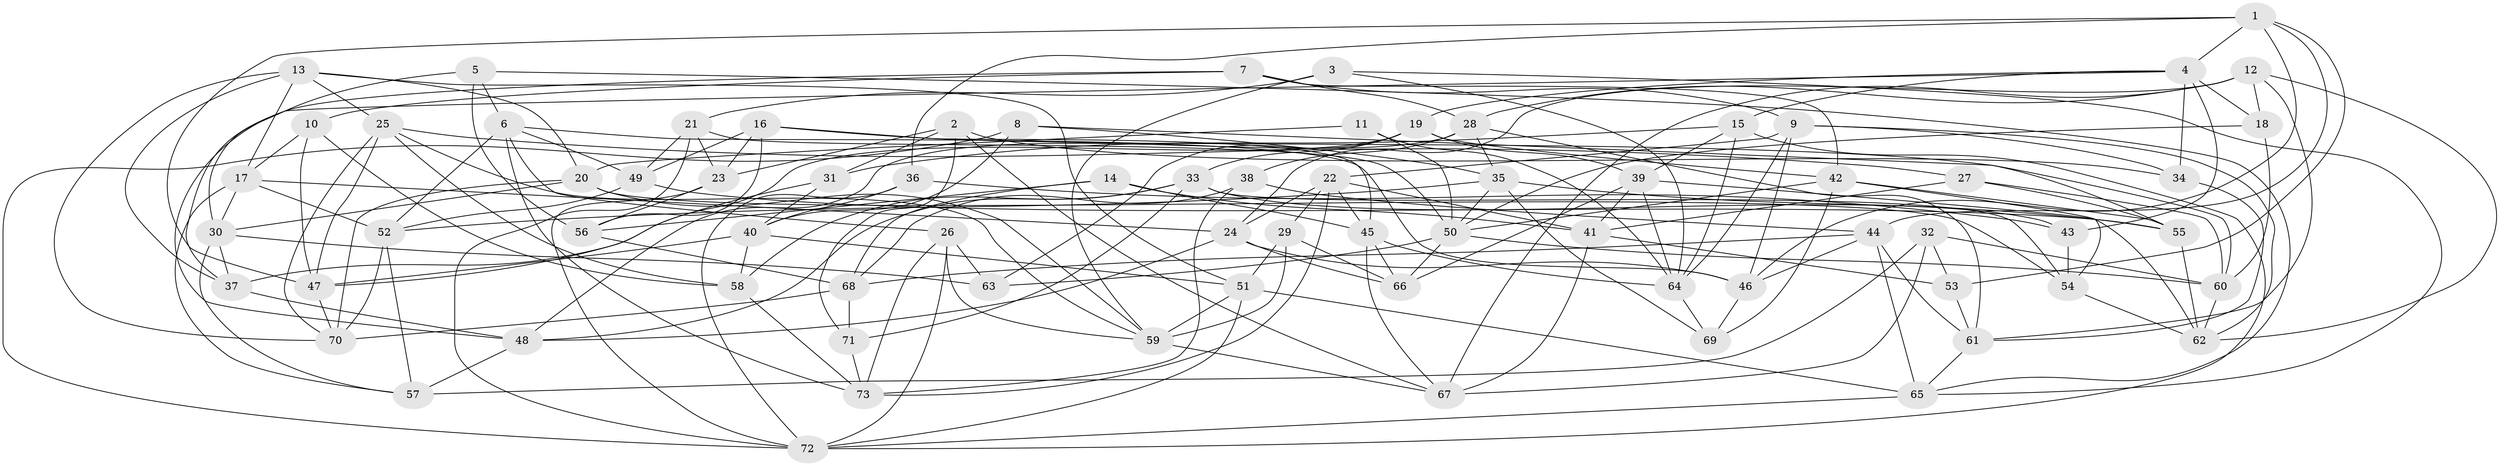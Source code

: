 // original degree distribution, {4: 1.0}
// Generated by graph-tools (version 1.1) at 2025/03/03/09/25 03:03:02]
// undirected, 73 vertices, 196 edges
graph export_dot {
graph [start="1"]
  node [color=gray90,style=filled];
  1;
  2;
  3;
  4;
  5;
  6;
  7;
  8;
  9;
  10;
  11;
  12;
  13;
  14;
  15;
  16;
  17;
  18;
  19;
  20;
  21;
  22;
  23;
  24;
  25;
  26;
  27;
  28;
  29;
  30;
  31;
  32;
  33;
  34;
  35;
  36;
  37;
  38;
  39;
  40;
  41;
  42;
  43;
  44;
  45;
  46;
  47;
  48;
  49;
  50;
  51;
  52;
  53;
  54;
  55;
  56;
  57;
  58;
  59;
  60;
  61;
  62;
  63;
  64;
  65;
  66;
  67;
  68;
  69;
  70;
  71;
  72;
  73;
  1 -- 4 [weight=1.0];
  1 -- 36 [weight=1.0];
  1 -- 44 [weight=1.0];
  1 -- 46 [weight=1.0];
  1 -- 47 [weight=1.0];
  1 -- 53 [weight=1.0];
  2 -- 23 [weight=1.0];
  2 -- 31 [weight=2.0];
  2 -- 34 [weight=1.0];
  2 -- 67 [weight=1.0];
  2 -- 71 [weight=1.0];
  3 -- 21 [weight=1.0];
  3 -- 59 [weight=1.0];
  3 -- 64 [weight=1.0];
  3 -- 65 [weight=1.0];
  4 -- 15 [weight=1.0];
  4 -- 18 [weight=1.0];
  4 -- 19 [weight=1.0];
  4 -- 34 [weight=1.0];
  4 -- 43 [weight=2.0];
  4 -- 48 [weight=1.0];
  5 -- 6 [weight=1.0];
  5 -- 30 [weight=1.0];
  5 -- 56 [weight=1.0];
  5 -- 65 [weight=1.0];
  6 -- 26 [weight=1.0];
  6 -- 46 [weight=1.0];
  6 -- 49 [weight=1.0];
  6 -- 52 [weight=1.0];
  6 -- 73 [weight=1.0];
  7 -- 9 [weight=1.0];
  7 -- 10 [weight=2.0];
  7 -- 28 [weight=1.0];
  7 -- 37 [weight=1.0];
  7 -- 42 [weight=1.0];
  8 -- 35 [weight=1.0];
  8 -- 40 [weight=1.0];
  8 -- 55 [weight=1.0];
  8 -- 72 [weight=1.0];
  9 -- 22 [weight=1.0];
  9 -- 34 [weight=1.0];
  9 -- 46 [weight=1.0];
  9 -- 62 [weight=1.0];
  9 -- 64 [weight=1.0];
  10 -- 17 [weight=1.0];
  10 -- 47 [weight=1.0];
  10 -- 58 [weight=2.0];
  11 -- 20 [weight=1.0];
  11 -- 50 [weight=3.0];
  11 -- 64 [weight=2.0];
  12 -- 18 [weight=1.0];
  12 -- 24 [weight=1.0];
  12 -- 28 [weight=1.0];
  12 -- 61 [weight=1.0];
  12 -- 62 [weight=1.0];
  12 -- 67 [weight=1.0];
  13 -- 17 [weight=1.0];
  13 -- 20 [weight=1.0];
  13 -- 25 [weight=1.0];
  13 -- 37 [weight=1.0];
  13 -- 51 [weight=1.0];
  13 -- 70 [weight=1.0];
  14 -- 41 [weight=1.0];
  14 -- 45 [weight=1.0];
  14 -- 56 [weight=1.0];
  14 -- 68 [weight=1.0];
  15 -- 31 [weight=1.0];
  15 -- 39 [weight=1.0];
  15 -- 64 [weight=1.0];
  15 -- 72 [weight=2.0];
  16 -- 23 [weight=1.0];
  16 -- 45 [weight=1.0];
  16 -- 49 [weight=1.0];
  16 -- 56 [weight=2.0];
  16 -- 60 [weight=1.0];
  17 -- 24 [weight=1.0];
  17 -- 30 [weight=1.0];
  17 -- 52 [weight=1.0];
  17 -- 57 [weight=1.0];
  18 -- 50 [weight=1.0];
  18 -- 60 [weight=1.0];
  19 -- 33 [weight=1.0];
  19 -- 39 [weight=1.0];
  19 -- 42 [weight=1.0];
  19 -- 47 [weight=1.0];
  19 -- 63 [weight=1.0];
  20 -- 30 [weight=1.0];
  20 -- 54 [weight=1.0];
  20 -- 59 [weight=1.0];
  20 -- 70 [weight=1.0];
  21 -- 23 [weight=2.0];
  21 -- 49 [weight=2.0];
  21 -- 50 [weight=1.0];
  21 -- 72 [weight=2.0];
  22 -- 24 [weight=1.0];
  22 -- 29 [weight=1.0];
  22 -- 41 [weight=1.0];
  22 -- 45 [weight=1.0];
  22 -- 73 [weight=1.0];
  23 -- 56 [weight=1.0];
  23 -- 72 [weight=1.0];
  24 -- 46 [weight=1.0];
  24 -- 48 [weight=1.0];
  24 -- 66 [weight=1.0];
  25 -- 27 [weight=1.0];
  25 -- 47 [weight=1.0];
  25 -- 58 [weight=1.0];
  25 -- 59 [weight=1.0];
  25 -- 70 [weight=1.0];
  26 -- 59 [weight=2.0];
  26 -- 63 [weight=1.0];
  26 -- 72 [weight=1.0];
  26 -- 73 [weight=1.0];
  27 -- 41 [weight=1.0];
  27 -- 55 [weight=1.0];
  27 -- 60 [weight=1.0];
  28 -- 35 [weight=1.0];
  28 -- 38 [weight=1.0];
  28 -- 48 [weight=1.0];
  28 -- 61 [weight=1.0];
  29 -- 51 [weight=1.0];
  29 -- 59 [weight=2.0];
  29 -- 66 [weight=2.0];
  30 -- 37 [weight=1.0];
  30 -- 57 [weight=1.0];
  30 -- 63 [weight=1.0];
  31 -- 37 [weight=2.0];
  31 -- 40 [weight=1.0];
  32 -- 53 [weight=1.0];
  32 -- 57 [weight=2.0];
  32 -- 60 [weight=1.0];
  32 -- 67 [weight=2.0];
  33 -- 43 [weight=1.0];
  33 -- 48 [weight=1.0];
  33 -- 54 [weight=1.0];
  33 -- 58 [weight=1.0];
  33 -- 71 [weight=1.0];
  34 -- 61 [weight=1.0];
  35 -- 50 [weight=1.0];
  35 -- 52 [weight=1.0];
  35 -- 55 [weight=1.0];
  35 -- 69 [weight=1.0];
  36 -- 40 [weight=1.0];
  36 -- 43 [weight=1.0];
  36 -- 72 [weight=1.0];
  37 -- 48 [weight=1.0];
  38 -- 44 [weight=1.0];
  38 -- 68 [weight=1.0];
  38 -- 73 [weight=1.0];
  39 -- 41 [weight=1.0];
  39 -- 62 [weight=1.0];
  39 -- 64 [weight=1.0];
  39 -- 66 [weight=1.0];
  40 -- 47 [weight=1.0];
  40 -- 51 [weight=1.0];
  40 -- 58 [weight=1.0];
  41 -- 53 [weight=1.0];
  41 -- 67 [weight=1.0];
  42 -- 50 [weight=1.0];
  42 -- 54 [weight=1.0];
  42 -- 55 [weight=1.0];
  42 -- 69 [weight=1.0];
  43 -- 54 [weight=2.0];
  44 -- 46 [weight=1.0];
  44 -- 61 [weight=1.0];
  44 -- 65 [weight=1.0];
  44 -- 68 [weight=1.0];
  45 -- 64 [weight=1.0];
  45 -- 66 [weight=1.0];
  45 -- 67 [weight=1.0];
  46 -- 69 [weight=1.0];
  47 -- 70 [weight=1.0];
  48 -- 57 [weight=1.0];
  49 -- 52 [weight=1.0];
  49 -- 55 [weight=1.0];
  50 -- 60 [weight=1.0];
  50 -- 63 [weight=1.0];
  50 -- 66 [weight=1.0];
  51 -- 59 [weight=1.0];
  51 -- 65 [weight=1.0];
  51 -- 72 [weight=1.0];
  52 -- 57 [weight=1.0];
  52 -- 70 [weight=1.0];
  53 -- 61 [weight=1.0];
  54 -- 62 [weight=1.0];
  55 -- 62 [weight=1.0];
  56 -- 68 [weight=1.0];
  58 -- 73 [weight=1.0];
  59 -- 67 [weight=2.0];
  60 -- 62 [weight=1.0];
  61 -- 65 [weight=1.0];
  64 -- 69 [weight=1.0];
  65 -- 72 [weight=1.0];
  68 -- 70 [weight=1.0];
  68 -- 71 [weight=1.0];
  71 -- 73 [weight=1.0];
}

